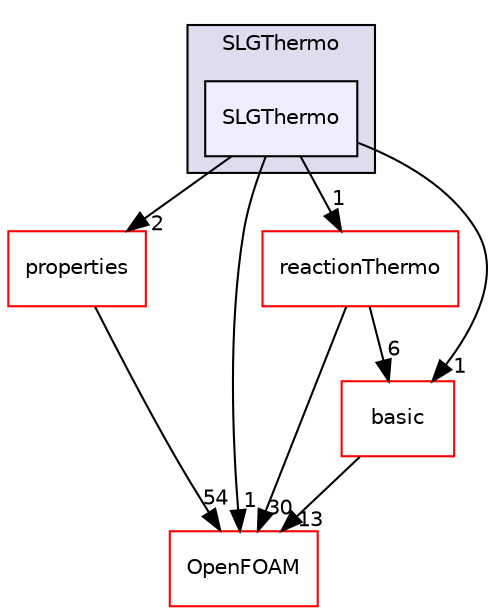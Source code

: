 digraph "src/thermophysicalModels/SLGThermo/SLGThermo" {
  bgcolor=transparent;
  compound=true
  node [ fontsize="10", fontname="Helvetica"];
  edge [ labelfontsize="10", labelfontname="Helvetica"];
  subgraph clusterdir_f36cb8566f9af60a41b6fcbfb833c602 {
    graph [ bgcolor="#ddddee", pencolor="black", label="SLGThermo" fontname="Helvetica", fontsize="10", URL="dir_f36cb8566f9af60a41b6fcbfb833c602.html"]
  dir_2f24aabd7b04e097804647f01e8577c7 [shape=box, label="SLGThermo", style="filled", fillcolor="#eeeeff", pencolor="black", URL="dir_2f24aabd7b04e097804647f01e8577c7.html"];
  }
  dir_3c6632b74bf580b06326716f3509fb55 [shape=box label="properties" color="red" URL="dir_3c6632b74bf580b06326716f3509fb55.html"];
  dir_c5473ff19b20e6ec4dfe5c310b3778a8 [shape=box label="OpenFOAM" color="red" URL="dir_c5473ff19b20e6ec4dfe5c310b3778a8.html"];
  dir_87c7a4a86ffb283740ec390ea55551cb [shape=box label="reactionThermo" color="red" URL="dir_87c7a4a86ffb283740ec390ea55551cb.html"];
  dir_38cb9973e0eaf6834e10b18bff965c4b [shape=box label="basic" color="red" URL="dir_38cb9973e0eaf6834e10b18bff965c4b.html"];
  dir_3c6632b74bf580b06326716f3509fb55->dir_c5473ff19b20e6ec4dfe5c310b3778a8 [headlabel="54", labeldistance=1.5 headhref="dir_002810_001897.html"];
  dir_87c7a4a86ffb283740ec390ea55551cb->dir_c5473ff19b20e6ec4dfe5c310b3778a8 [headlabel="30", labeldistance=1.5 headhref="dir_002886_001897.html"];
  dir_87c7a4a86ffb283740ec390ea55551cb->dir_38cb9973e0eaf6834e10b18bff965c4b [headlabel="6", labeldistance=1.5 headhref="dir_002886_002776.html"];
  dir_2f24aabd7b04e097804647f01e8577c7->dir_3c6632b74bf580b06326716f3509fb55 [headlabel="2", labeldistance=1.5 headhref="dir_002913_002810.html"];
  dir_2f24aabd7b04e097804647f01e8577c7->dir_c5473ff19b20e6ec4dfe5c310b3778a8 [headlabel="1", labeldistance=1.5 headhref="dir_002913_001897.html"];
  dir_2f24aabd7b04e097804647f01e8577c7->dir_87c7a4a86ffb283740ec390ea55551cb [headlabel="1", labeldistance=1.5 headhref="dir_002913_002886.html"];
  dir_2f24aabd7b04e097804647f01e8577c7->dir_38cb9973e0eaf6834e10b18bff965c4b [headlabel="1", labeldistance=1.5 headhref="dir_002913_002776.html"];
  dir_38cb9973e0eaf6834e10b18bff965c4b->dir_c5473ff19b20e6ec4dfe5c310b3778a8 [headlabel="13", labeldistance=1.5 headhref="dir_002776_001897.html"];
}
